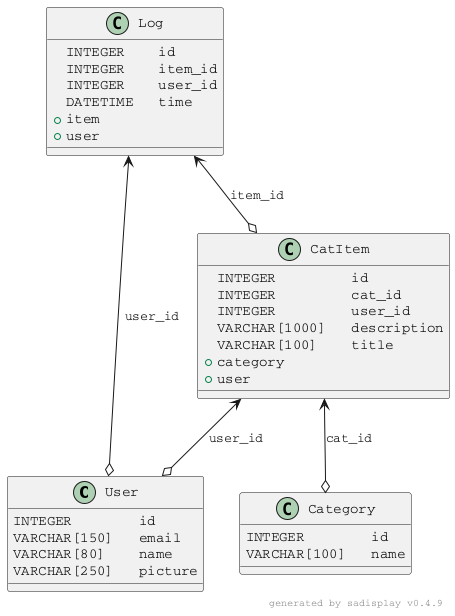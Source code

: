 @startuml

skinparam defaultFontName Courier

Class User {
    INTEGER      ★ id     
    VARCHAR[150] ⚪ email  
    VARCHAR[80]  ⚪ name   
    VARCHAR[250] ⚪ picture
}

Class Category {
    INTEGER      ★ id  
    VARCHAR[100] ⚪ name
}

Class CatItem {
    INTEGER       ★ id         
    INTEGER       ☆ cat_id     
    INTEGER       ☆ user_id    
    VARCHAR[1000] ⚪ description
    VARCHAR[100]  ⚪ title      
    +             category     
    +             user         
}

Class Log {
    INTEGER  ★ id     
    INTEGER  ☆ item_id
    INTEGER  ☆ user_id
    DATETIME ⚪ time   
    +        item     
    +        user     
}

CatItem <--o Category: cat_id

CatItem <--o User: user_id

Log <--o User: user_id

Log <--o CatItem: item_id

right footer generated by sadisplay v0.4.9

@enduml